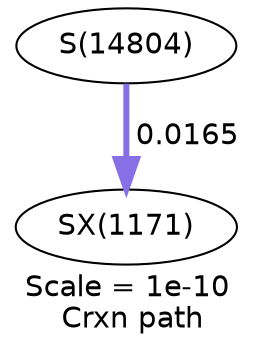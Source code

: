 digraph reaction_paths {
center=1;
s26 -> s48[fontname="Helvetica", style="setlinewidth(2.9)", arrowsize=1.45, color="0.7, 0.516, 0.9"
, label=" 0.0165"];
s26 [ fontname="Helvetica", label="S(14804)"];
s48 [ fontname="Helvetica", label="SX(1171)"];
 label = "Scale = 1e-10\l Crxn path";
 fontname = "Helvetica";
}
